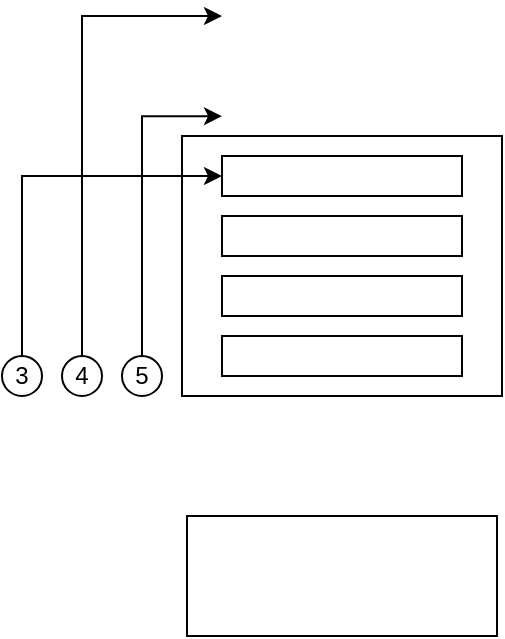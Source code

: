 <mxfile version="28.2.5">
  <diagram name="第 1 页" id="DKbf9dmjsP7fvO9kBE2q">
    <mxGraphModel dx="1453" dy="887" grid="1" gridSize="10" guides="1" tooltips="1" connect="1" arrows="1" fold="1" page="1" pageScale="1" pageWidth="827" pageHeight="1169" math="0" shadow="0">
      <root>
        <mxCell id="0" />
        <mxCell id="1" parent="0" />
        <mxCell id="073cDV9OZKLBj1v4pkw0-8" value="" style="rounded=0;whiteSpace=wrap;html=1;" vertex="1" parent="1">
          <mxGeometry x="220" y="70" width="160" height="130" as="geometry" />
        </mxCell>
        <mxCell id="073cDV9OZKLBj1v4pkw0-1" value="" style="rounded=0;whiteSpace=wrap;html=1;" vertex="1" parent="1">
          <mxGeometry x="240" y="80" width="120" height="20" as="geometry" />
        </mxCell>
        <mxCell id="073cDV9OZKLBj1v4pkw0-2" value="" style="rounded=0;whiteSpace=wrap;html=1;" vertex="1" parent="1">
          <mxGeometry x="240" y="110" width="120" height="20" as="geometry" />
        </mxCell>
        <mxCell id="073cDV9OZKLBj1v4pkw0-3" value="" style="rounded=0;whiteSpace=wrap;html=1;" vertex="1" parent="1">
          <mxGeometry x="240" y="140" width="120" height="20" as="geometry" />
        </mxCell>
        <mxCell id="073cDV9OZKLBj1v4pkw0-4" value="" style="rounded=0;whiteSpace=wrap;html=1;" vertex="1" parent="1">
          <mxGeometry x="240" y="170" width="120" height="20" as="geometry" />
        </mxCell>
        <mxCell id="073cDV9OZKLBj1v4pkw0-5" value="" style="rounded=0;whiteSpace=wrap;html=1;" vertex="1" parent="1">
          <mxGeometry x="222.5" y="260" width="155" height="60" as="geometry" />
        </mxCell>
        <mxCell id="073cDV9OZKLBj1v4pkw0-10" value="" style="edgeStyle=orthogonalEdgeStyle;rounded=0;orthogonalLoop=1;jettySize=auto;html=1;entryX=0;entryY=0.5;entryDx=0;entryDy=0;exitX=0.5;exitY=0;exitDx=0;exitDy=0;" edge="1" parent="1" source="073cDV9OZKLBj1v4pkw0-18">
          <mxGeometry relative="1" as="geometry">
            <mxPoint x="140" y="200" as="sourcePoint" />
            <mxPoint x="240" y="90" as="targetPoint" />
            <Array as="points">
              <mxPoint x="140" y="90" />
            </Array>
          </mxGeometry>
        </mxCell>
        <mxCell id="073cDV9OZKLBj1v4pkw0-14" value="" style="edgeStyle=orthogonalEdgeStyle;rounded=0;orthogonalLoop=1;jettySize=auto;html=1;entryX=0;entryY=0.5;entryDx=0;entryDy=0;" edge="1" parent="1">
          <mxGeometry relative="1" as="geometry">
            <mxPoint x="170" y="70" as="sourcePoint" />
            <mxPoint x="240" y="10.04" as="targetPoint" />
            <Array as="points">
              <mxPoint x="170" y="180" />
              <mxPoint x="170" y="10.0" />
            </Array>
          </mxGeometry>
        </mxCell>
        <mxCell id="073cDV9OZKLBj1v4pkw0-15" value="" style="edgeStyle=orthogonalEdgeStyle;rounded=0;orthogonalLoop=1;jettySize=auto;html=1;entryX=0;entryY=0.5;entryDx=0;entryDy=0;" edge="1" parent="1">
          <mxGeometry relative="1" as="geometry">
            <mxPoint x="200" y="89.99" as="sourcePoint" />
            <mxPoint x="240" y="60.07" as="targetPoint" />
            <Array as="points">
              <mxPoint x="200" y="179.99" />
              <mxPoint x="200" y="59.99" />
            </Array>
          </mxGeometry>
        </mxCell>
        <mxCell id="073cDV9OZKLBj1v4pkw0-18" value="3" style="ellipse;whiteSpace=wrap;html=1;" vertex="1" parent="1">
          <mxGeometry x="130" y="180" width="20" height="20" as="geometry" />
        </mxCell>
        <mxCell id="073cDV9OZKLBj1v4pkw0-19" value="4" style="ellipse;whiteSpace=wrap;html=1;" vertex="1" parent="1">
          <mxGeometry x="160" y="180" width="20" height="20" as="geometry" />
        </mxCell>
        <mxCell id="073cDV9OZKLBj1v4pkw0-20" value="5" style="ellipse;whiteSpace=wrap;html=1;" vertex="1" parent="1">
          <mxGeometry x="190" y="180" width="20" height="20" as="geometry" />
        </mxCell>
      </root>
    </mxGraphModel>
  </diagram>
</mxfile>
